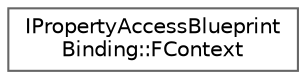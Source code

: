 digraph "Graphical Class Hierarchy"
{
 // INTERACTIVE_SVG=YES
 // LATEX_PDF_SIZE
  bgcolor="transparent";
  edge [fontname=Helvetica,fontsize=10,labelfontname=Helvetica,labelfontsize=10];
  node [fontname=Helvetica,fontsize=10,shape=box,height=0.2,width=0.4];
  rankdir="LR";
  Node0 [id="Node000000",label="IPropertyAccessBlueprint\lBinding::FContext",height=0.2,width=0.4,color="grey40", fillcolor="white", style="filled",URL="$df/da5/structIPropertyAccessBlueprintBinding_1_1FContext.html",tooltip=" "];
}
